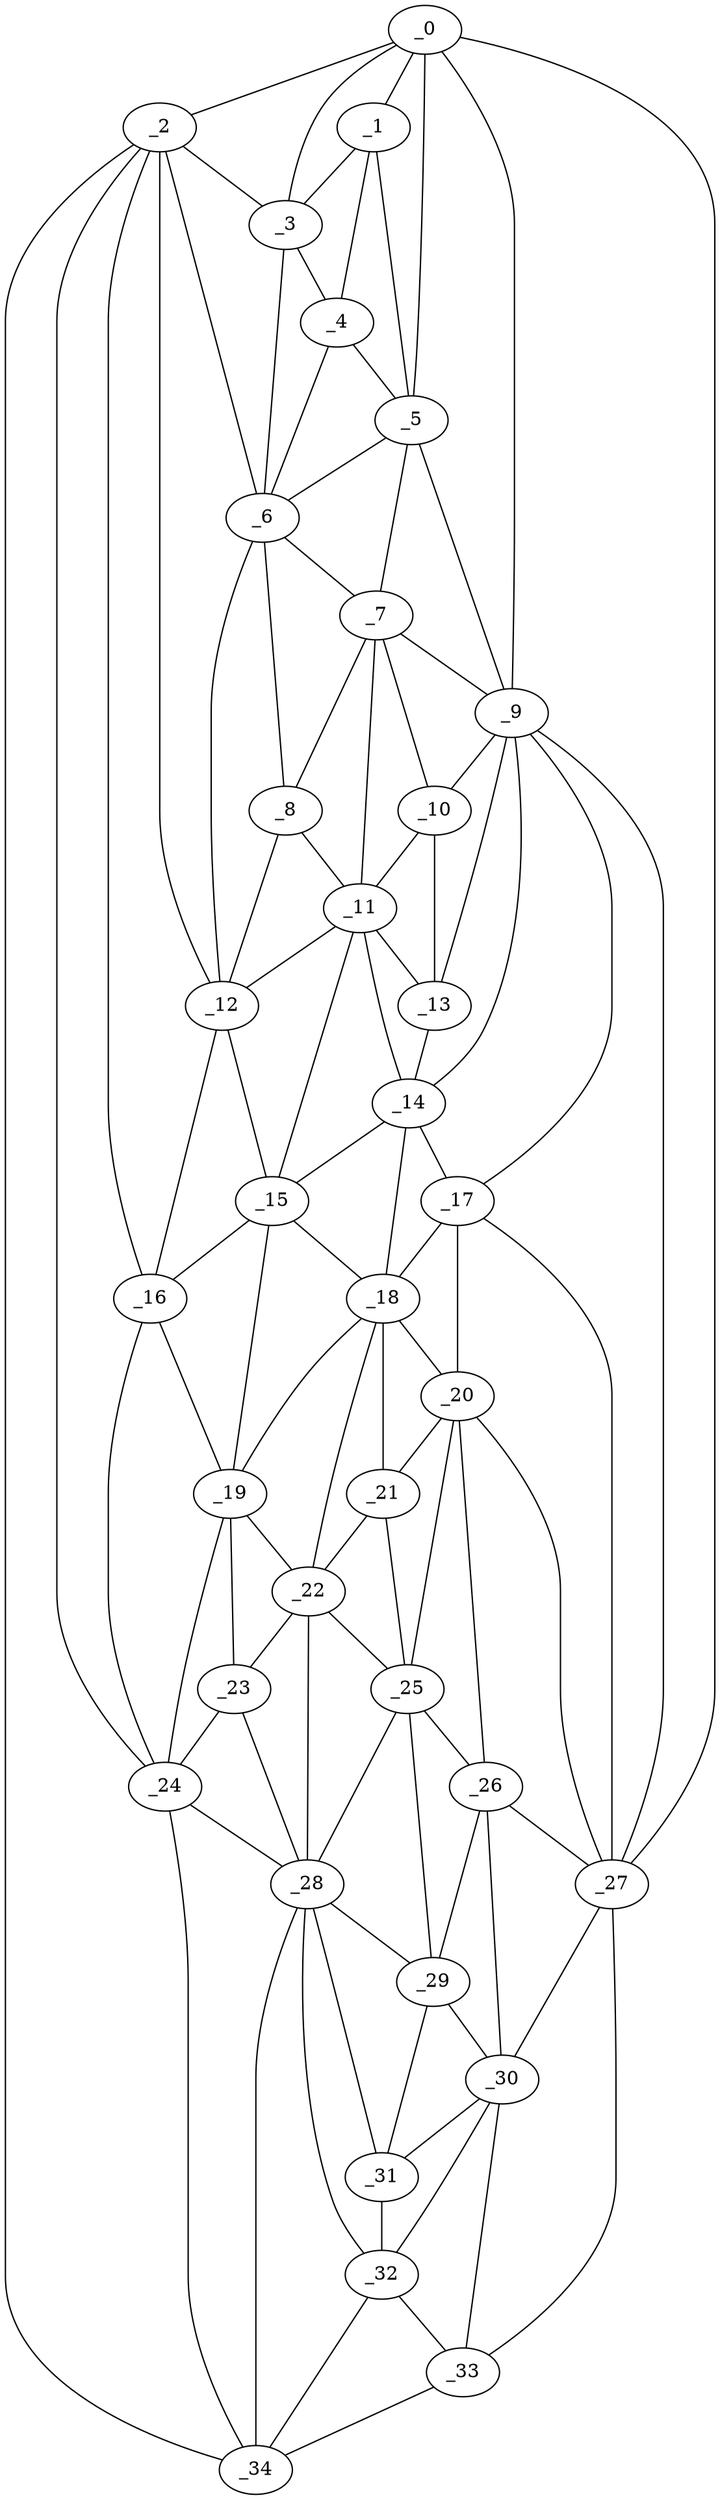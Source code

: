graph "obj1__165.gxl" {
	_0	 [x=5,
		y=48];
	_1	 [x=18,
		y=55];
	_0 -- _1	 [valence=2];
	_2	 [x=22,
		y=88];
	_0 -- _2	 [valence=1];
	_3	 [x=23,
		y=73];
	_0 -- _3	 [valence=2];
	_5	 [x=33,
		y=51];
	_0 -- _5	 [valence=2];
	_9	 [x=53,
		y=44];
	_0 -- _9	 [valence=1];
	_27	 [x=104,
		y=39];
	_0 -- _27	 [valence=1];
	_1 -- _3	 [valence=2];
	_4	 [x=29,
		y=62];
	_1 -- _4	 [valence=2];
	_1 -- _5	 [valence=2];
	_2 -- _3	 [valence=2];
	_6	 [x=35,
		y=63];
	_2 -- _6	 [valence=2];
	_12	 [x=60,
		y=80];
	_2 -- _12	 [valence=1];
	_16	 [x=73,
		y=80];
	_2 -- _16	 [valence=2];
	_24	 [x=92,
		y=79];
	_2 -- _24	 [valence=2];
	_34	 [x=126,
		y=77];
	_2 -- _34	 [valence=1];
	_3 -- _4	 [valence=1];
	_3 -- _6	 [valence=2];
	_4 -- _5	 [valence=1];
	_4 -- _6	 [valence=2];
	_5 -- _6	 [valence=1];
	_7	 [x=43,
		y=54];
	_5 -- _7	 [valence=2];
	_5 -- _9	 [valence=2];
	_6 -- _7	 [valence=2];
	_8	 [x=43,
		y=62];
	_6 -- _8	 [valence=1];
	_6 -- _12	 [valence=1];
	_7 -- _8	 [valence=1];
	_7 -- _9	 [valence=1];
	_10	 [x=55,
		y=52];
	_7 -- _10	 [valence=2];
	_11	 [x=57,
		y=60];
	_7 -- _11	 [valence=2];
	_8 -- _11	 [valence=2];
	_8 -- _12	 [valence=2];
	_9 -- _10	 [valence=2];
	_13	 [x=62,
		y=54];
	_9 -- _13	 [valence=1];
	_14	 [x=69,
		y=54];
	_9 -- _14	 [valence=2];
	_17	 [x=77,
		y=51];
	_9 -- _17	 [valence=1];
	_9 -- _27	 [valence=2];
	_10 -- _11	 [valence=2];
	_10 -- _13	 [valence=2];
	_11 -- _12	 [valence=2];
	_11 -- _13	 [valence=1];
	_11 -- _14	 [valence=2];
	_15	 [x=72,
		y=72];
	_11 -- _15	 [valence=2];
	_12 -- _15	 [valence=2];
	_12 -- _16	 [valence=2];
	_13 -- _14	 [valence=2];
	_14 -- _15	 [valence=2];
	_14 -- _17	 [valence=2];
	_18	 [x=81,
		y=60];
	_14 -- _18	 [valence=2];
	_15 -- _16	 [valence=1];
	_15 -- _18	 [valence=1];
	_19	 [x=82,
		y=79];
	_15 -- _19	 [valence=2];
	_16 -- _19	 [valence=2];
	_16 -- _24	 [valence=2];
	_17 -- _18	 [valence=1];
	_20	 [x=90,
		y=50];
	_17 -- _20	 [valence=1];
	_17 -- _27	 [valence=2];
	_18 -- _19	 [valence=2];
	_18 -- _20	 [valence=2];
	_21	 [x=90,
		y=57];
	_18 -- _21	 [valence=1];
	_22	 [x=91,
		y=68];
	_18 -- _22	 [valence=2];
	_19 -- _22	 [valence=1];
	_23	 [x=91,
		y=75];
	_19 -- _23	 [valence=2];
	_19 -- _24	 [valence=1];
	_20 -- _21	 [valence=2];
	_25	 [x=98,
		y=56];
	_20 -- _25	 [valence=1];
	_26	 [x=103,
		y=50];
	_20 -- _26	 [valence=2];
	_20 -- _27	 [valence=2];
	_21 -- _22	 [valence=2];
	_21 -- _25	 [valence=1];
	_22 -- _23	 [valence=2];
	_22 -- _25	 [valence=2];
	_28	 [x=104,
		y=71];
	_22 -- _28	 [valence=1];
	_23 -- _24	 [valence=2];
	_23 -- _28	 [valence=2];
	_24 -- _28	 [valence=1];
	_24 -- _34	 [valence=2];
	_25 -- _26	 [valence=2];
	_25 -- _28	 [valence=2];
	_29	 [x=105,
		y=56];
	_25 -- _29	 [valence=2];
	_26 -- _27	 [valence=1];
	_26 -- _29	 [valence=2];
	_30	 [x=108,
		y=51];
	_26 -- _30	 [valence=2];
	_27 -- _30	 [valence=1];
	_33	 [x=126,
		y=62];
	_27 -- _33	 [valence=1];
	_28 -- _29	 [valence=1];
	_31	 [x=108,
		y=57];
	_28 -- _31	 [valence=1];
	_32	 [x=115,
		y=59];
	_28 -- _32	 [valence=2];
	_28 -- _34	 [valence=2];
	_29 -- _30	 [valence=2];
	_29 -- _31	 [valence=2];
	_30 -- _31	 [valence=1];
	_30 -- _32	 [valence=2];
	_30 -- _33	 [valence=2];
	_31 -- _32	 [valence=2];
	_32 -- _33	 [valence=1];
	_32 -- _34	 [valence=2];
	_33 -- _34	 [valence=1];
}

